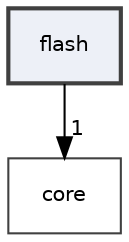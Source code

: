 digraph "flash"
{
 // LATEX_PDF_SIZE
  edge [fontname="Helvetica",fontsize="10",labelfontname="Helvetica",labelfontsize="10"];
  node [fontname="Helvetica",fontsize="10",shape=record];
  compound=true
  dir_496fc8011b2fe210b10c2e22762bdd70 [shape=box, label="flash", style="filled,bold,", fillcolor="#edf0f7", color="grey25", URL="dir_496fc8011b2fe210b10c2e22762bdd70.html"];
  dir_aebb8dcc11953d78e620bbef0b9e2183 [shape=box, label="core", style="", fillcolor="#edf0f7", color="grey25", URL="dir_aebb8dcc11953d78e620bbef0b9e2183.html"];
  dir_496fc8011b2fe210b10c2e22762bdd70->dir_aebb8dcc11953d78e620bbef0b9e2183 [headlabel="1", labeldistance=1.5 headhref="dir_000008_000004.html"];
}
